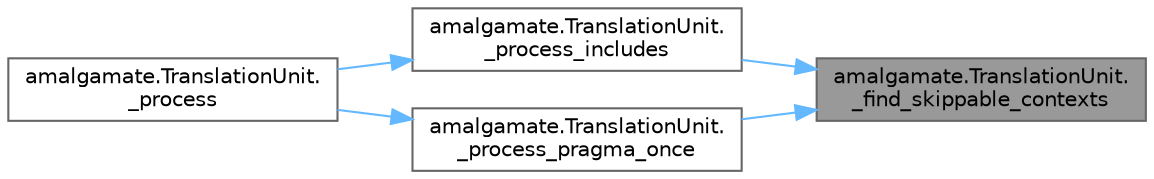 digraph "amalgamate.TranslationUnit._find_skippable_contexts"
{
 // LATEX_PDF_SIZE
  bgcolor="transparent";
  edge [fontname=Helvetica,fontsize=10,labelfontname=Helvetica,labelfontsize=10];
  node [fontname=Helvetica,fontsize=10,shape=box,height=0.2,width=0.4];
  rankdir="RL";
  Node1 [id="Node000001",label="amalgamate.TranslationUnit.\l_find_skippable_contexts",height=0.2,width=0.4,color="gray40", fillcolor="grey60", style="filled", fontcolor="black",tooltip=" "];
  Node1 -> Node2 [id="edge1_Node000001_Node000002",dir="back",color="steelblue1",style="solid",tooltip=" "];
  Node2 [id="Node000002",label="amalgamate.TranslationUnit.\l_process_includes",height=0.2,width=0.4,color="grey40", fillcolor="white", style="filled",URL="$classamalgamate_1_1_translation_unit.html#a3fb7da14c50a6dc6eb3989985fac3a62",tooltip=" "];
  Node2 -> Node3 [id="edge2_Node000002_Node000003",dir="back",color="steelblue1",style="solid",tooltip=" "];
  Node3 [id="Node000003",label="amalgamate.TranslationUnit.\l_process",height=0.2,width=0.4,color="grey40", fillcolor="white", style="filled",URL="$classamalgamate_1_1_translation_unit.html#a4f4447788c34ffdd155a7c4226a6b819",tooltip=" "];
  Node1 -> Node4 [id="edge3_Node000001_Node000004",dir="back",color="steelblue1",style="solid",tooltip=" "];
  Node4 [id="Node000004",label="amalgamate.TranslationUnit.\l_process_pragma_once",height=0.2,width=0.4,color="grey40", fillcolor="white", style="filled",URL="$classamalgamate_1_1_translation_unit.html#a49d66173bbf77215a34d531ca98bfdcf",tooltip=" "];
  Node4 -> Node3 [id="edge4_Node000004_Node000003",dir="back",color="steelblue1",style="solid",tooltip=" "];
}

